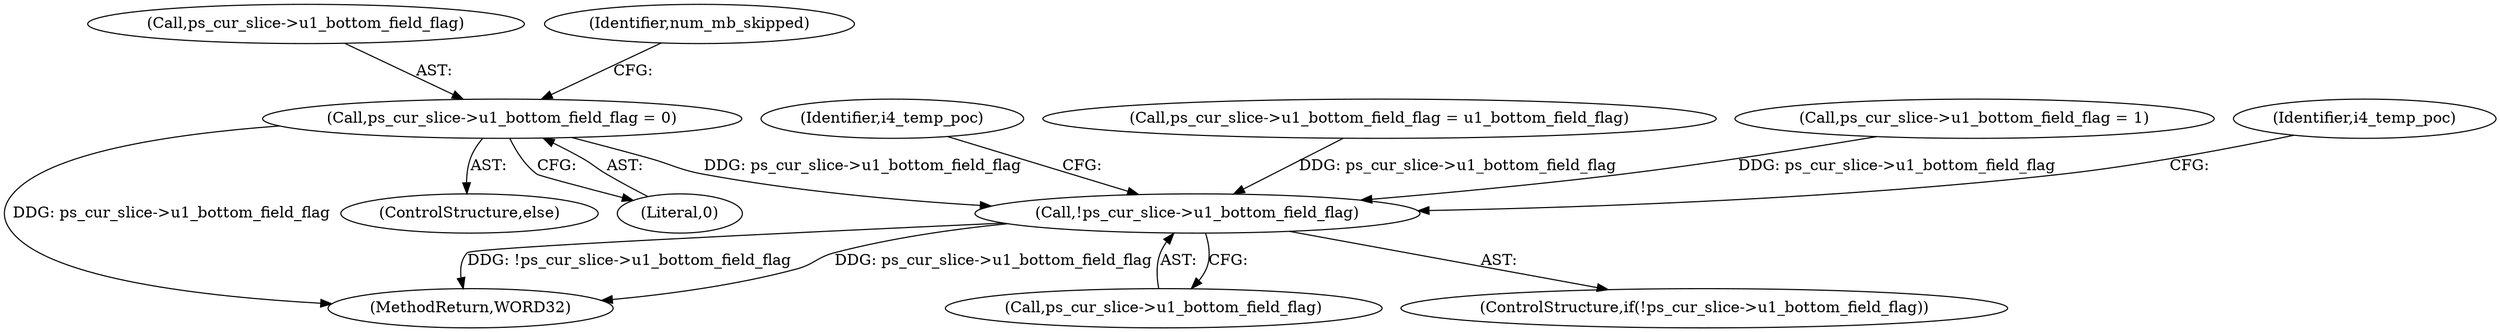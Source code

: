 digraph "0_Android_a78887bcffbc2995cf9ed72e0697acf560875e9e_2@pointer" {
"1000864" [label="(Call,ps_cur_slice->u1_bottom_field_flag = 0)"];
"1001279" [label="(Call,!ps_cur_slice->u1_bottom_field_flag)"];
"1000864" [label="(Call,ps_cur_slice->u1_bottom_field_flag = 0)"];
"1001280" [label="(Call,ps_cur_slice->u1_bottom_field_flag)"];
"1000868" [label="(Literal,0)"];
"1001279" [label="(Call,!ps_cur_slice->u1_bottom_field_flag)"];
"1001292" [label="(Identifier,i4_temp_poc)"];
"1000930" [label="(Call,ps_cur_slice->u1_bottom_field_flag = u1_bottom_field_flag)"];
"1000865" [label="(Call,ps_cur_slice->u1_bottom_field_flag)"];
"1000858" [label="(Call,ps_cur_slice->u1_bottom_field_flag = 1)"];
"1000870" [label="(Identifier,num_mb_skipped)"];
"1002570" [label="(MethodReturn,WORD32)"];
"1001284" [label="(Identifier,i4_temp_poc)"];
"1001278" [label="(ControlStructure,if(!ps_cur_slice->u1_bottom_field_flag))"];
"1000863" [label="(ControlStructure,else)"];
"1000864" -> "1000863"  [label="AST: "];
"1000864" -> "1000868"  [label="CFG: "];
"1000865" -> "1000864"  [label="AST: "];
"1000868" -> "1000864"  [label="AST: "];
"1000870" -> "1000864"  [label="CFG: "];
"1000864" -> "1002570"  [label="DDG: ps_cur_slice->u1_bottom_field_flag"];
"1000864" -> "1001279"  [label="DDG: ps_cur_slice->u1_bottom_field_flag"];
"1001279" -> "1001278"  [label="AST: "];
"1001279" -> "1001280"  [label="CFG: "];
"1001280" -> "1001279"  [label="AST: "];
"1001284" -> "1001279"  [label="CFG: "];
"1001292" -> "1001279"  [label="CFG: "];
"1001279" -> "1002570"  [label="DDG: ps_cur_slice->u1_bottom_field_flag"];
"1001279" -> "1002570"  [label="DDG: !ps_cur_slice->u1_bottom_field_flag"];
"1000858" -> "1001279"  [label="DDG: ps_cur_slice->u1_bottom_field_flag"];
"1000930" -> "1001279"  [label="DDG: ps_cur_slice->u1_bottom_field_flag"];
}
